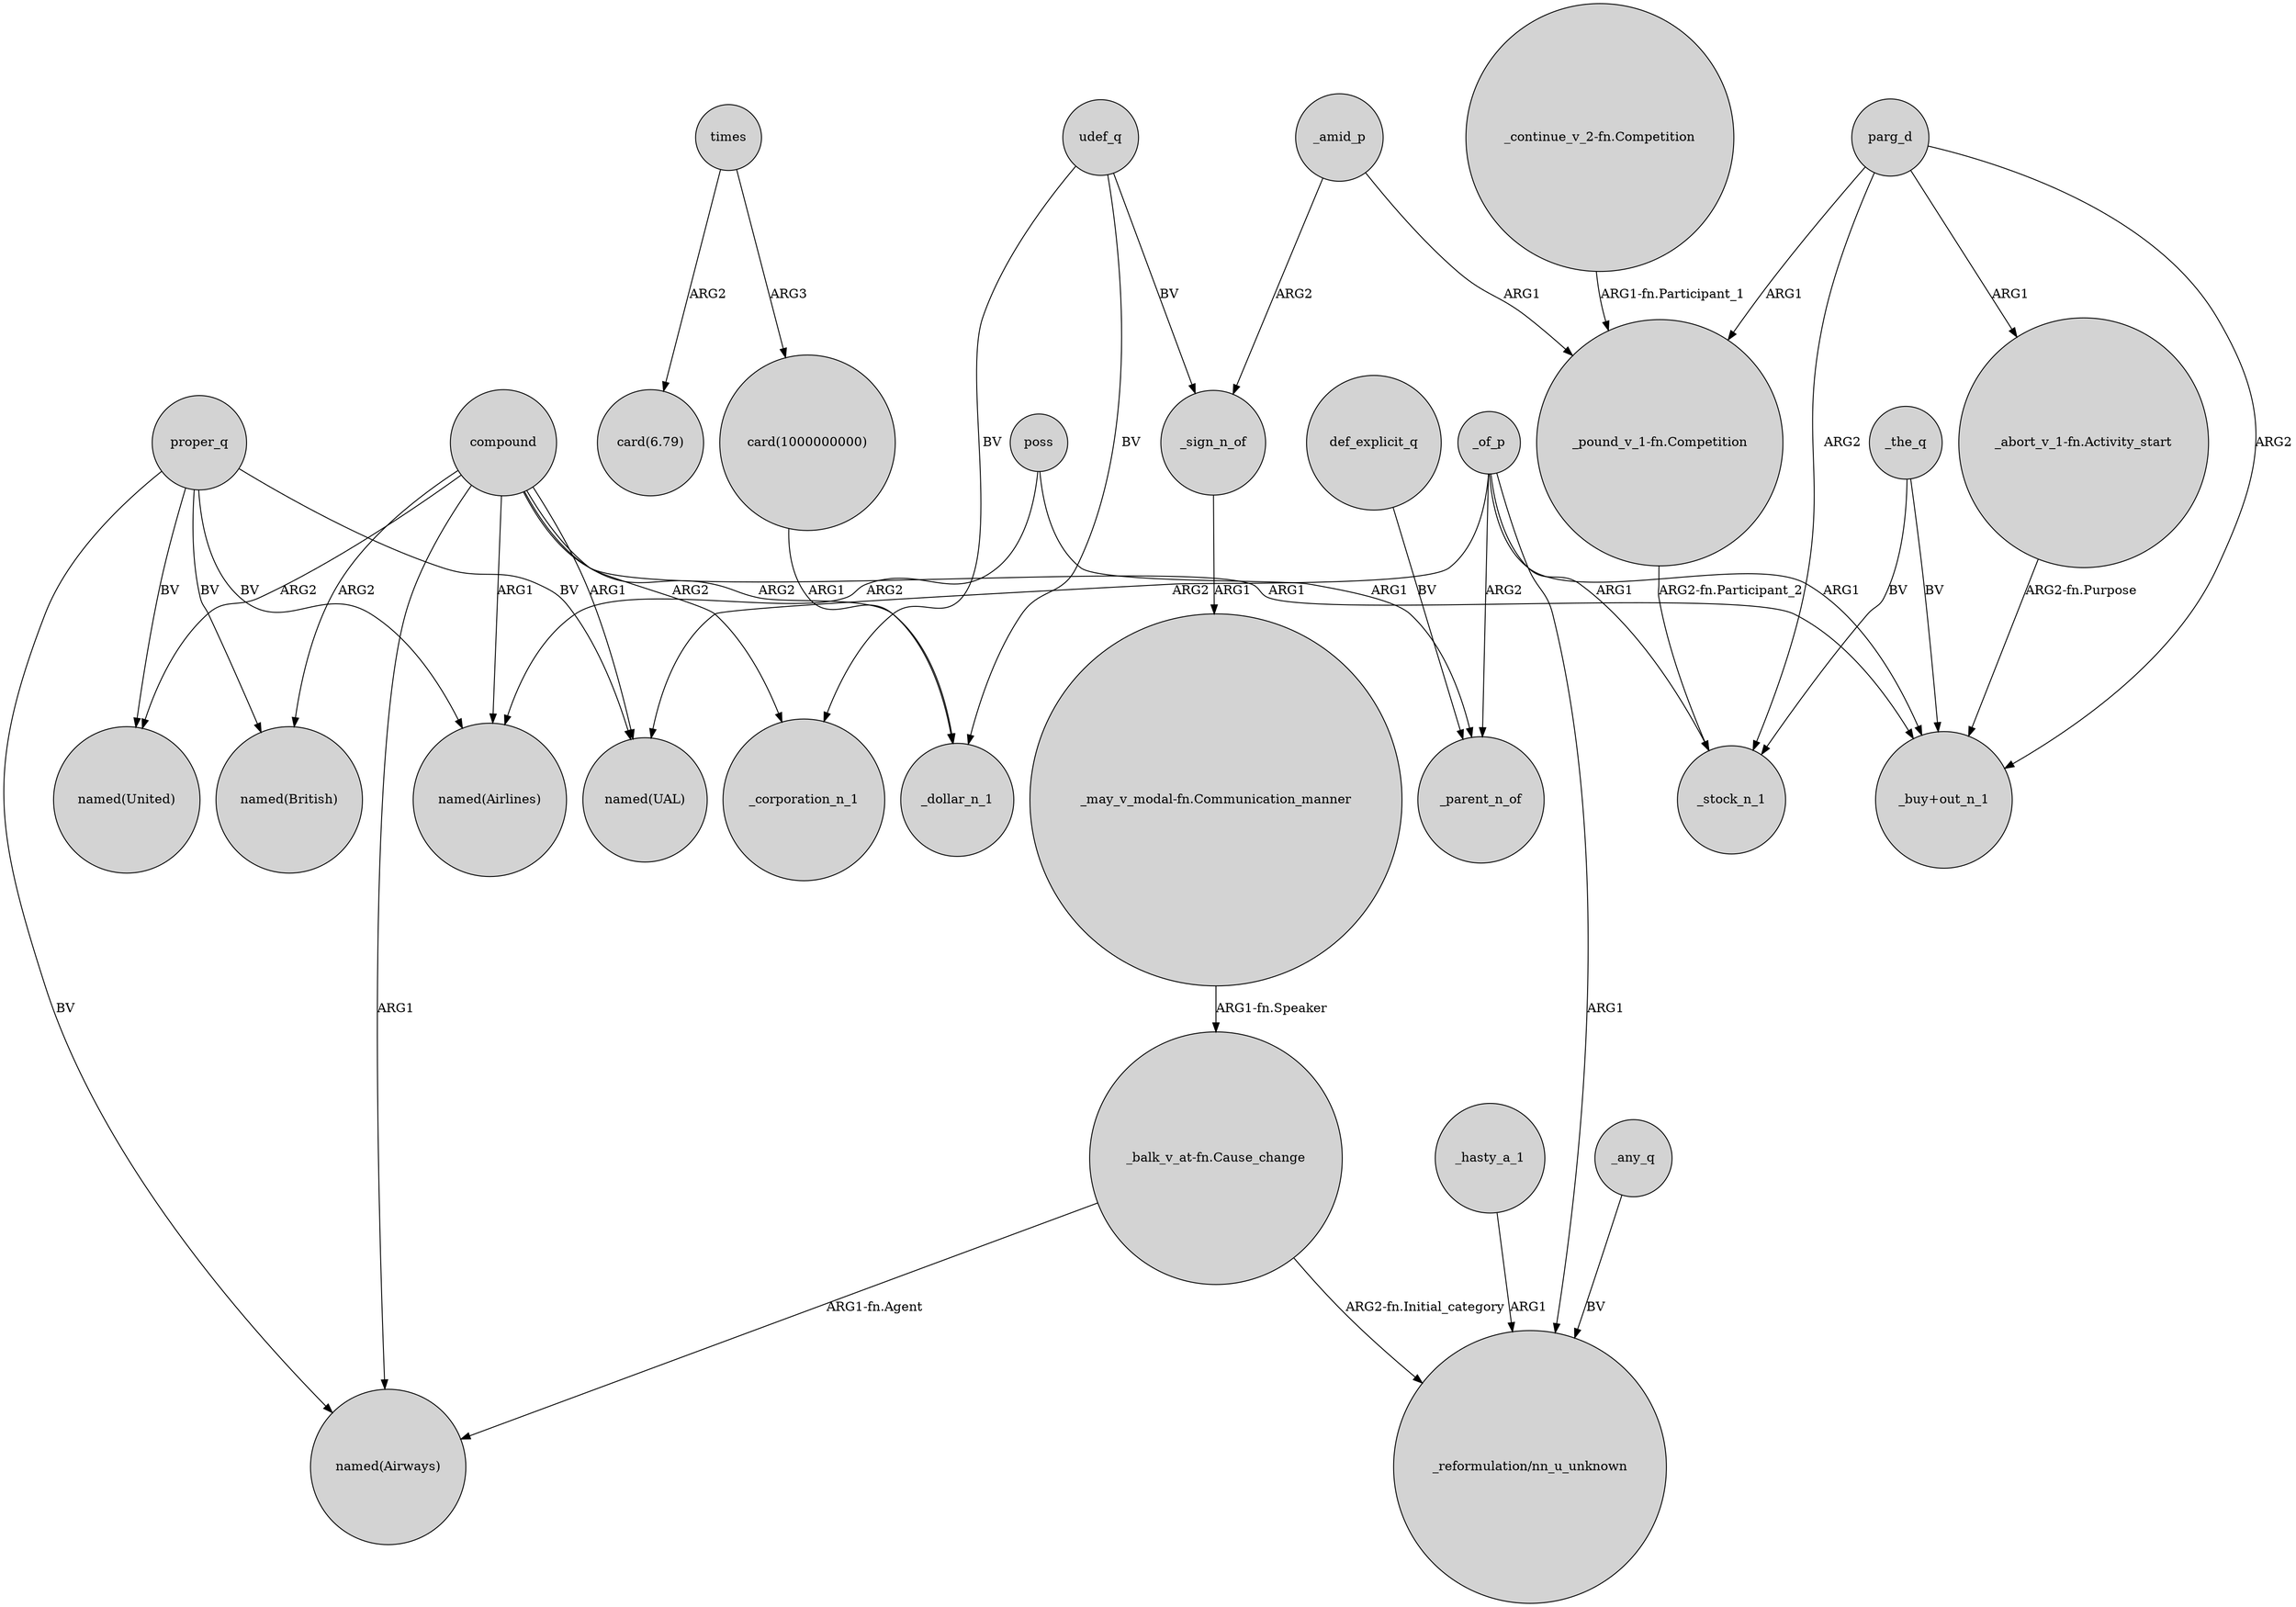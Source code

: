 digraph {
	node [shape=circle style=filled]
	proper_q -> "named(British)" [label=BV]
	"card(1000000000)" -> _dollar_n_1 [label=ARG1]
	compound -> "named(Airlines)" [label=ARG1]
	udef_q -> _sign_n_of [label=BV]
	compound -> "named(UAL)" [label=ARG1]
	_of_p -> "_reformulation/nn_u_unknown" [label=ARG1]
	"_pound_v_1-fn.Competition" -> _stock_n_1 [label="ARG2-fn.Participant_2"]
	times -> "card(6.79)" [label=ARG2]
	parg_d -> "_abort_v_1-fn.Activity_start" [label=ARG1]
	"_balk_v_at-fn.Cause_change" -> "_reformulation/nn_u_unknown" [label="ARG2-fn.Initial_category"]
	compound -> "named(United)" [label=ARG2]
	_of_p -> "_buy+out_n_1" [label=ARG1]
	_of_p -> _parent_n_of [label=ARG2]
	poss -> "named(Airlines)" [label=ARG2]
	_amid_p -> _sign_n_of [label=ARG2]
	compound -> _dollar_n_1 [label=ARG2]
	times -> "card(1000000000)" [label=ARG3]
	proper_q -> "named(Airlines)" [label=BV]
	compound -> "named(Airways)" [label=ARG1]
	parg_d -> "_buy+out_n_1" [label=ARG2]
	"_may_v_modal-fn.Communication_manner" -> "_balk_v_at-fn.Cause_change" [label="ARG1-fn.Speaker"]
	def_explicit_q -> _parent_n_of [label=BV]
	proper_q -> "named(UAL)" [label=BV]
	"_balk_v_at-fn.Cause_change" -> "named(Airways)" [label="ARG1-fn.Agent"]
	_the_q -> _stock_n_1 [label=BV]
	_amid_p -> "_pound_v_1-fn.Competition" [label=ARG1]
	"_continue_v_2-fn.Competition" -> "_pound_v_1-fn.Competition" [label="ARG1-fn.Participant_1"]
	udef_q -> _dollar_n_1 [label=BV]
	proper_q -> "named(United)" [label=BV]
	proper_q -> "named(Airways)" [label=BV]
	compound -> _corporation_n_1 [label=ARG2]
	compound -> "named(British)" [label=ARG2]
	udef_q -> _corporation_n_1 [label=BV]
	compound -> "_buy+out_n_1" [label=ARG1]
	_of_p -> _stock_n_1 [label=ARG1]
	_sign_n_of -> "_may_v_modal-fn.Communication_manner" [label=ARG1]
	_the_q -> "_buy+out_n_1" [label=BV]
	poss -> _parent_n_of [label=ARG1]
	_any_q -> "_reformulation/nn_u_unknown" [label=BV]
	"_abort_v_1-fn.Activity_start" -> "_buy+out_n_1" [label="ARG2-fn.Purpose"]
	parg_d -> "_pound_v_1-fn.Competition" [label=ARG1]
	_hasty_a_1 -> "_reformulation/nn_u_unknown" [label=ARG1]
	parg_d -> _stock_n_1 [label=ARG2]
	_of_p -> "named(UAL)" [label=ARG2]
}
